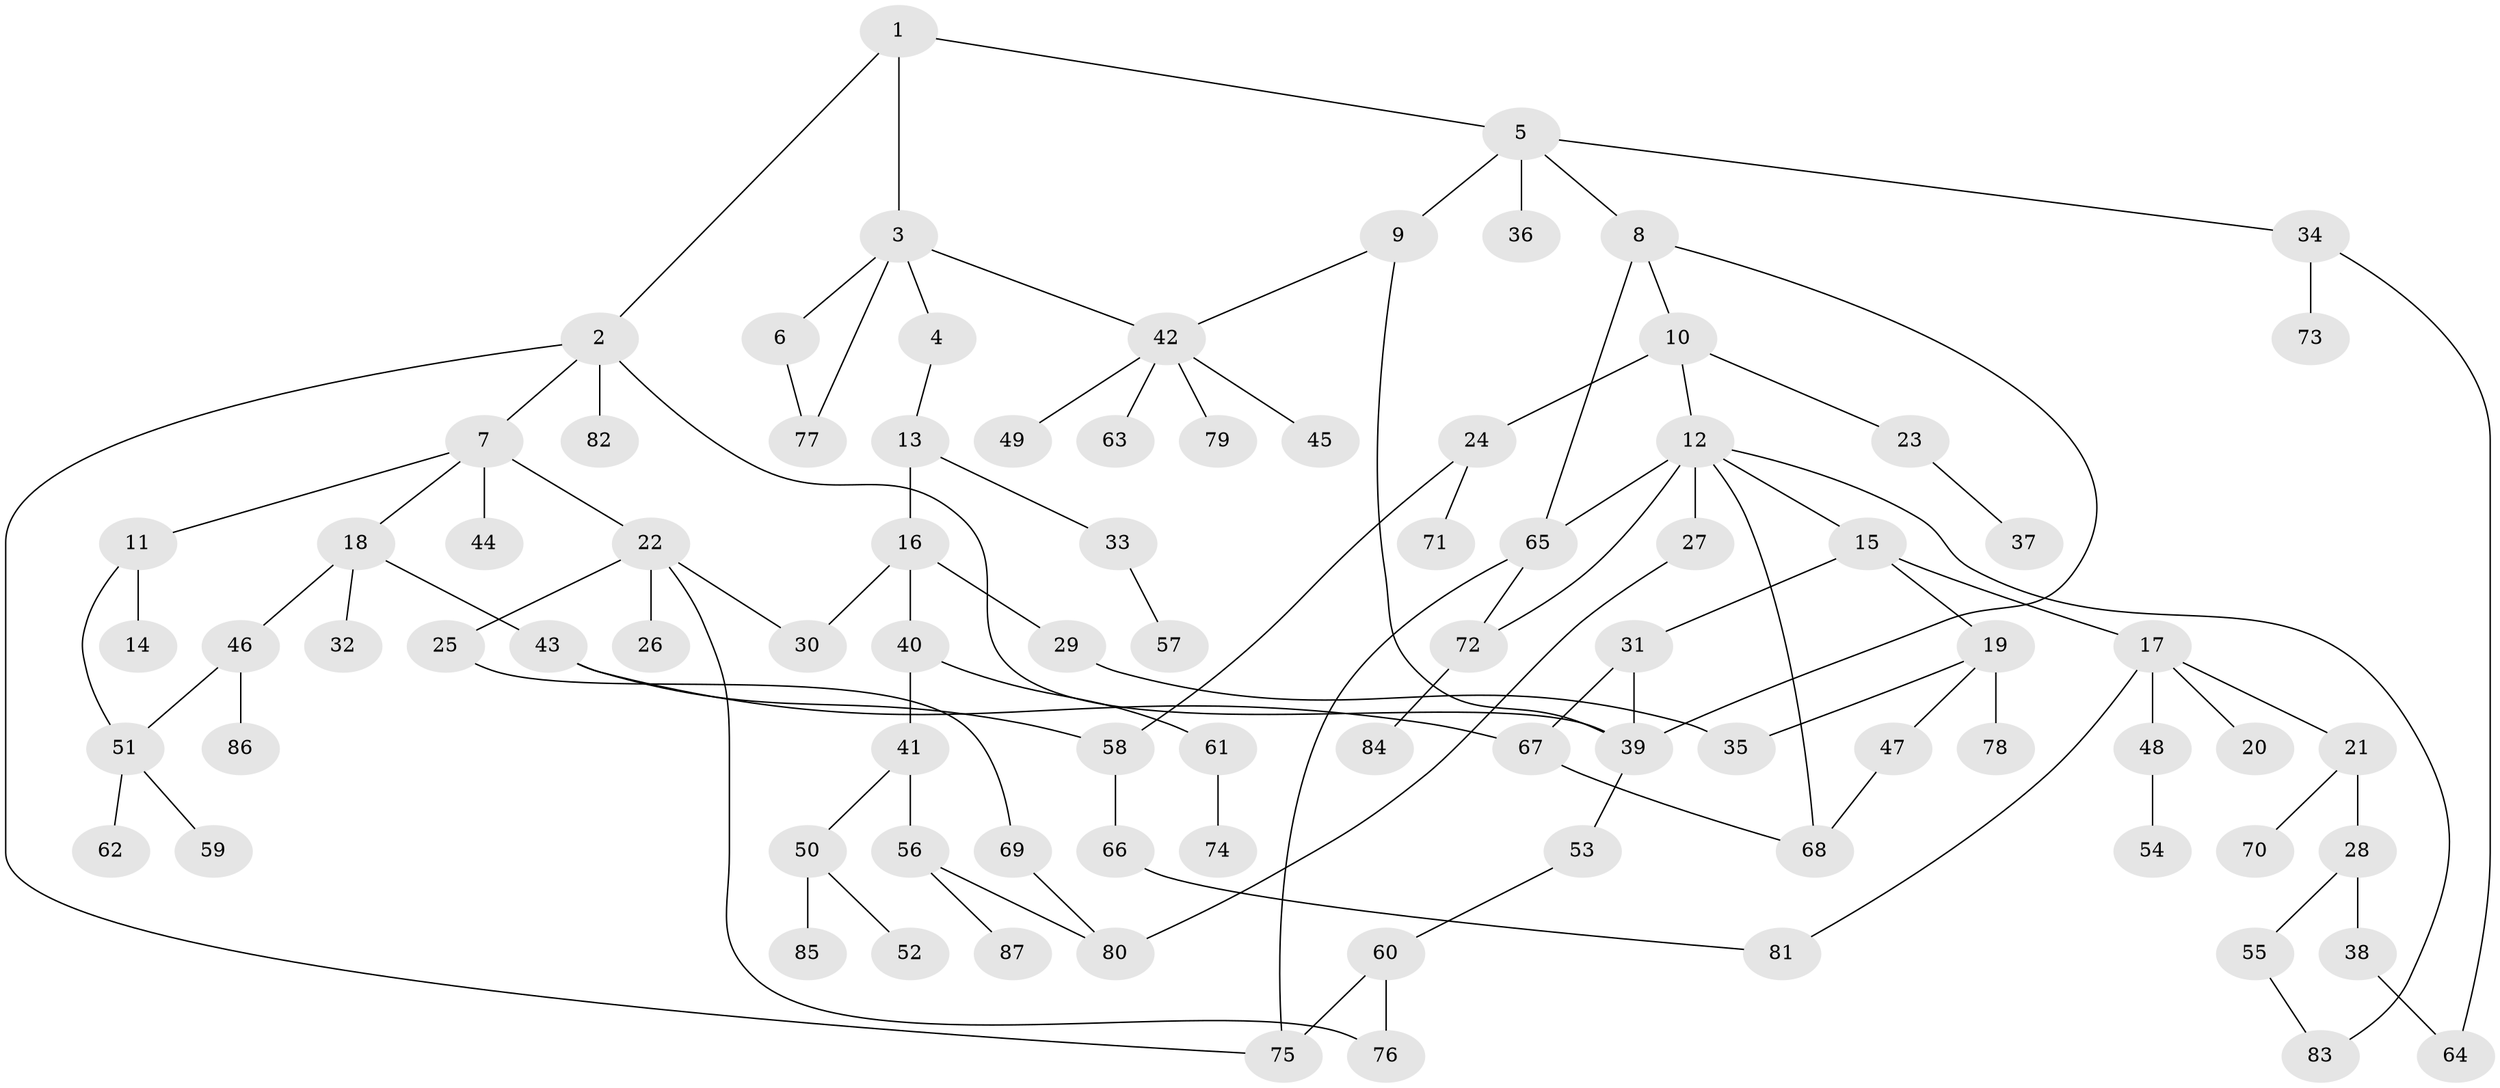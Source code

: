 // Generated by graph-tools (version 1.1) at 2025/34/03/09/25 02:34:24]
// undirected, 87 vertices, 108 edges
graph export_dot {
graph [start="1"]
  node [color=gray90,style=filled];
  1;
  2;
  3;
  4;
  5;
  6;
  7;
  8;
  9;
  10;
  11;
  12;
  13;
  14;
  15;
  16;
  17;
  18;
  19;
  20;
  21;
  22;
  23;
  24;
  25;
  26;
  27;
  28;
  29;
  30;
  31;
  32;
  33;
  34;
  35;
  36;
  37;
  38;
  39;
  40;
  41;
  42;
  43;
  44;
  45;
  46;
  47;
  48;
  49;
  50;
  51;
  52;
  53;
  54;
  55;
  56;
  57;
  58;
  59;
  60;
  61;
  62;
  63;
  64;
  65;
  66;
  67;
  68;
  69;
  70;
  71;
  72;
  73;
  74;
  75;
  76;
  77;
  78;
  79;
  80;
  81;
  82;
  83;
  84;
  85;
  86;
  87;
  1 -- 2;
  1 -- 3;
  1 -- 5;
  2 -- 7;
  2 -- 39;
  2 -- 75;
  2 -- 82;
  3 -- 4;
  3 -- 6;
  3 -- 42;
  3 -- 77;
  4 -- 13;
  5 -- 8;
  5 -- 9;
  5 -- 34;
  5 -- 36;
  6 -- 77;
  7 -- 11;
  7 -- 18;
  7 -- 22;
  7 -- 44;
  8 -- 10;
  8 -- 65;
  8 -- 39;
  9 -- 42;
  9 -- 39;
  10 -- 12;
  10 -- 23;
  10 -- 24;
  11 -- 14;
  11 -- 51;
  12 -- 15;
  12 -- 27;
  12 -- 72;
  12 -- 83;
  12 -- 68;
  12 -- 65;
  13 -- 16;
  13 -- 33;
  15 -- 17;
  15 -- 19;
  15 -- 31;
  16 -- 29;
  16 -- 40;
  16 -- 30;
  17 -- 20;
  17 -- 21;
  17 -- 48;
  17 -- 81;
  18 -- 32;
  18 -- 43;
  18 -- 46;
  19 -- 47;
  19 -- 78;
  19 -- 35;
  21 -- 28;
  21 -- 70;
  22 -- 25;
  22 -- 26;
  22 -- 30;
  22 -- 76;
  23 -- 37;
  24 -- 58;
  24 -- 71;
  25 -- 69;
  27 -- 80;
  28 -- 38;
  28 -- 55;
  29 -- 35;
  31 -- 67;
  31 -- 39;
  33 -- 57;
  34 -- 73;
  34 -- 64;
  38 -- 64;
  39 -- 53;
  40 -- 41;
  40 -- 61;
  41 -- 50;
  41 -- 56;
  42 -- 45;
  42 -- 49;
  42 -- 63;
  42 -- 79;
  43 -- 58;
  43 -- 67;
  46 -- 86;
  46 -- 51;
  47 -- 68;
  48 -- 54;
  50 -- 52;
  50 -- 85;
  51 -- 59;
  51 -- 62;
  53 -- 60;
  55 -- 83;
  56 -- 87;
  56 -- 80;
  58 -- 66;
  60 -- 76;
  60 -- 75;
  61 -- 74;
  65 -- 75;
  65 -- 72;
  66 -- 81;
  67 -- 68;
  69 -- 80;
  72 -- 84;
}
